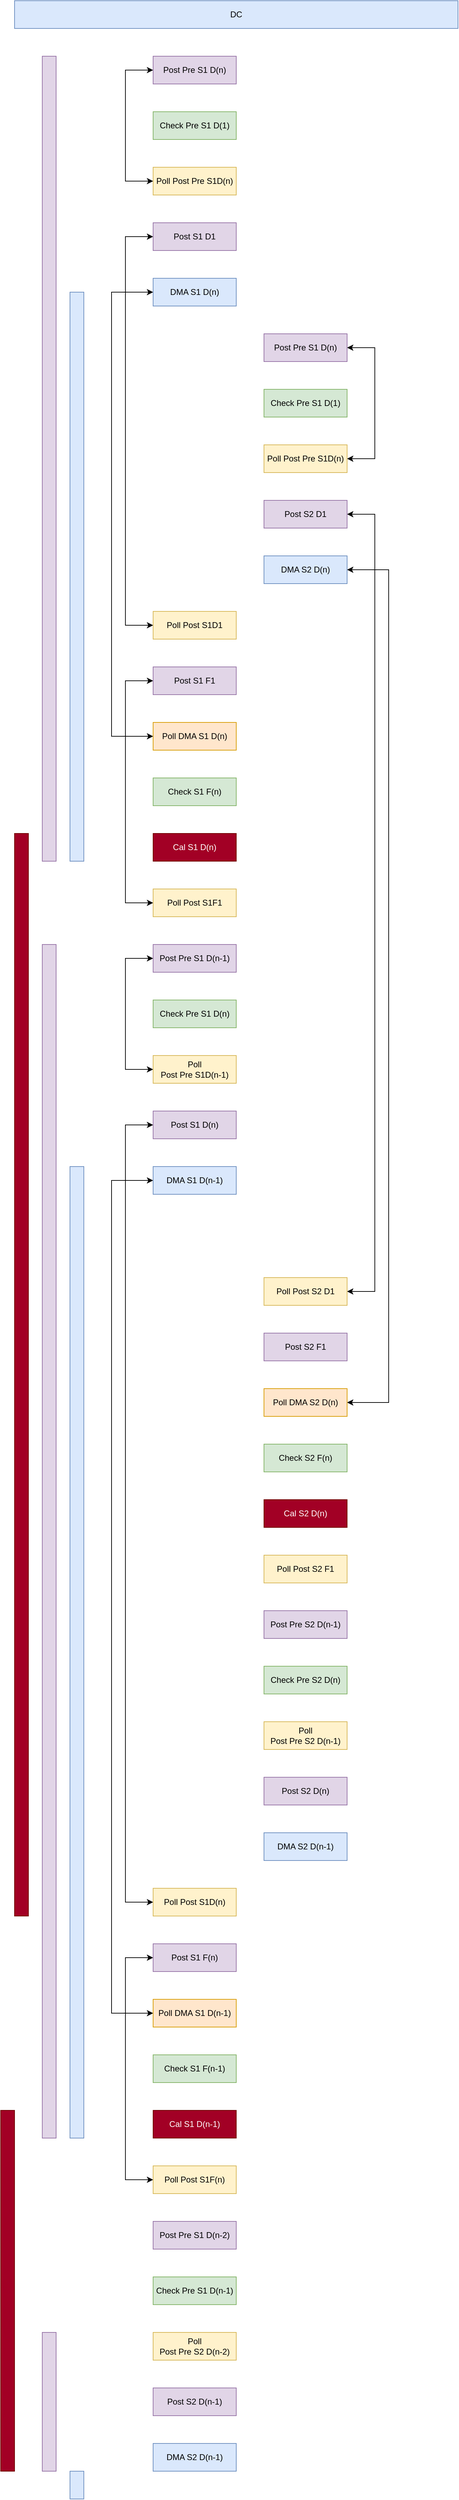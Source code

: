 <mxfile version="22.1.18" type="github">
  <diagram name="Page-1" id="3Tf1uQsE-VSfRwFhdxx6">
    <mxGraphModel dx="513" dy="3066" grid="1" gridSize="10" guides="1" tooltips="1" connect="1" arrows="1" fold="1" page="1" pageScale="1" pageWidth="850" pageHeight="1100" math="0" shadow="0">
      <root>
        <mxCell id="0" />
        <mxCell id="1" parent="0" />
        <mxCell id="5yzuzg_MkdJ3tbxDxPKs-1" value="DC" style="rounded=0;whiteSpace=wrap;html=1;fillColor=#dae8fc;strokeColor=#6c8ebf;" vertex="1" parent="1">
          <mxGeometry x="1000" y="-1520" width="640" height="40" as="geometry" />
        </mxCell>
        <mxCell id="5yzuzg_MkdJ3tbxDxPKs-2" value="Post S1 D1" style="rounded=0;whiteSpace=wrap;html=1;fillColor=#e1d5e7;strokeColor=#9673a6;" vertex="1" parent="1">
          <mxGeometry x="1200" y="-1200" width="120" height="40" as="geometry" />
        </mxCell>
        <mxCell id="5yzuzg_MkdJ3tbxDxPKs-3" value="Poll Post S1D1" style="rounded=0;whiteSpace=wrap;html=1;fillColor=#fff2cc;strokeColor=#d6b656;" vertex="1" parent="1">
          <mxGeometry x="1200" y="-640" width="120" height="40" as="geometry" />
        </mxCell>
        <mxCell id="5yzuzg_MkdJ3tbxDxPKs-6" value="Check S1 F(n)" style="rounded=0;whiteSpace=wrap;html=1;fillColor=#d5e8d4;strokeColor=#82b366;" vertex="1" parent="1">
          <mxGeometry x="1200" y="-400" width="120" height="40" as="geometry" />
        </mxCell>
        <mxCell id="5yzuzg_MkdJ3tbxDxPKs-8" value="Post S2 D1" style="rounded=0;whiteSpace=wrap;html=1;fillColor=#e1d5e7;strokeColor=#9673a6;" vertex="1" parent="1">
          <mxGeometry x="1360" y="-800" width="120" height="40" as="geometry" />
        </mxCell>
        <mxCell id="5yzuzg_MkdJ3tbxDxPKs-9" value="DMA S1 D(n)" style="rounded=0;whiteSpace=wrap;html=1;fillColor=#dae8fc;strokeColor=#6c8ebf;" vertex="1" parent="1">
          <mxGeometry x="1200" y="-1120" width="120" height="40" as="geometry" />
        </mxCell>
        <mxCell id="5yzuzg_MkdJ3tbxDxPKs-12" value="DMA S2 D(n)" style="rounded=0;whiteSpace=wrap;html=1;fillColor=#dae8fc;strokeColor=#6c8ebf;" vertex="1" parent="1">
          <mxGeometry x="1360" y="-720" width="120" height="40" as="geometry" />
        </mxCell>
        <mxCell id="5yzuzg_MkdJ3tbxDxPKs-13" value="Poll DMA S1 D(n)" style="rounded=0;whiteSpace=wrap;html=1;fillColor=#ffe6cc;strokeColor=#d79b00;" vertex="1" parent="1">
          <mxGeometry x="1200" y="-480" width="120" height="40" as="geometry" />
        </mxCell>
        <mxCell id="5yzuzg_MkdJ3tbxDxPKs-14" value="Cal S1 D(n)" style="rounded=0;whiteSpace=wrap;html=1;fillColor=#a20025;strokeColor=#6F0000;fontColor=#ffffff;" vertex="1" parent="1">
          <mxGeometry x="1200" y="-320" width="120" height="40" as="geometry" />
        </mxCell>
        <mxCell id="5yzuzg_MkdJ3tbxDxPKs-15" value="Post S1 D(n)" style="rounded=0;whiteSpace=wrap;html=1;fillColor=#e1d5e7;strokeColor=#9673a6;" vertex="1" parent="1">
          <mxGeometry x="1200" y="80" width="120" height="40" as="geometry" />
        </mxCell>
        <mxCell id="5yzuzg_MkdJ3tbxDxPKs-16" value="DMA S1 D(n-1)" style="rounded=0;whiteSpace=wrap;html=1;fillColor=#dae8fc;strokeColor=#6c8ebf;" vertex="1" parent="1">
          <mxGeometry x="1200" y="160" width="120" height="40" as="geometry" />
        </mxCell>
        <mxCell id="5yzuzg_MkdJ3tbxDxPKs-21" value="Post S1 F1" style="rounded=0;whiteSpace=wrap;html=1;fillColor=#e1d5e7;strokeColor=#9673a6;" vertex="1" parent="1">
          <mxGeometry x="1200" y="-560" width="120" height="40" as="geometry" />
        </mxCell>
        <mxCell id="5yzuzg_MkdJ3tbxDxPKs-23" value="Poll Post S1F1" style="rounded=0;whiteSpace=wrap;html=1;fillColor=#fff2cc;strokeColor=#d6b656;" vertex="1" parent="1">
          <mxGeometry x="1200" y="-240" width="120" height="40" as="geometry" />
        </mxCell>
        <mxCell id="5yzuzg_MkdJ3tbxDxPKs-29" value="Poll Post S2 D1" style="rounded=0;whiteSpace=wrap;html=1;fillColor=#fff2cc;strokeColor=#d6b656;" vertex="1" parent="1">
          <mxGeometry x="1360" y="320" width="120" height="40" as="geometry" />
        </mxCell>
        <mxCell id="5yzuzg_MkdJ3tbxDxPKs-30" value="Post S2 F1" style="rounded=0;whiteSpace=wrap;html=1;fillColor=#e1d5e7;strokeColor=#9673a6;" vertex="1" parent="1">
          <mxGeometry x="1360" y="400" width="120" height="40" as="geometry" />
        </mxCell>
        <mxCell id="5yzuzg_MkdJ3tbxDxPKs-32" value="Check S2 F(n)" style="rounded=0;whiteSpace=wrap;html=1;fillColor=#d5e8d4;strokeColor=#82b366;" vertex="1" parent="1">
          <mxGeometry x="1360" y="560" width="120" height="40" as="geometry" />
        </mxCell>
        <mxCell id="5yzuzg_MkdJ3tbxDxPKs-33" value="Poll DMA S2 D(n)" style="rounded=0;whiteSpace=wrap;html=1;fillColor=#ffe6cc;strokeColor=#d79b00;" vertex="1" parent="1">
          <mxGeometry x="1360" y="480" width="120" height="40" as="geometry" />
        </mxCell>
        <mxCell id="5yzuzg_MkdJ3tbxDxPKs-34" value="Cal S2 D(n)" style="rounded=0;whiteSpace=wrap;html=1;fillColor=#a20025;strokeColor=#6F0000;fontColor=#ffffff;" vertex="1" parent="1">
          <mxGeometry x="1360" y="640" width="120" height="40" as="geometry" />
        </mxCell>
        <mxCell id="5yzuzg_MkdJ3tbxDxPKs-36" value="Poll Post S2 F1" style="rounded=0;whiteSpace=wrap;html=1;fillColor=#fff2cc;strokeColor=#d6b656;" vertex="1" parent="1">
          <mxGeometry x="1360" y="720" width="120" height="40" as="geometry" />
        </mxCell>
        <mxCell id="5yzuzg_MkdJ3tbxDxPKs-43" value="Poll Post S1D(n)" style="rounded=0;whiteSpace=wrap;html=1;fillColor=#fff2cc;strokeColor=#d6b656;" vertex="1" parent="1">
          <mxGeometry x="1200" y="1200" width="120" height="40" as="geometry" />
        </mxCell>
        <mxCell id="5yzuzg_MkdJ3tbxDxPKs-44" value="Check S1 F(n-1)" style="rounded=0;whiteSpace=wrap;html=1;fillColor=#d5e8d4;strokeColor=#82b366;" vertex="1" parent="1">
          <mxGeometry x="1200" y="1440" width="120" height="40" as="geometry" />
        </mxCell>
        <mxCell id="5yzuzg_MkdJ3tbxDxPKs-45" value="Poll DMA S1 D(n-1)" style="rounded=0;whiteSpace=wrap;html=1;fillColor=#ffe6cc;strokeColor=#d79b00;" vertex="1" parent="1">
          <mxGeometry x="1200" y="1360" width="120" height="40" as="geometry" />
        </mxCell>
        <mxCell id="5yzuzg_MkdJ3tbxDxPKs-46" value="Cal S1 D(n-1)" style="rounded=0;whiteSpace=wrap;html=1;fillColor=#a20025;strokeColor=#6F0000;fontColor=#ffffff;" vertex="1" parent="1">
          <mxGeometry x="1200" y="1520" width="120" height="40" as="geometry" />
        </mxCell>
        <mxCell id="5yzuzg_MkdJ3tbxDxPKs-47" value="Post S1 F(n)" style="rounded=0;whiteSpace=wrap;html=1;fillColor=#e1d5e7;strokeColor=#9673a6;" vertex="1" parent="1">
          <mxGeometry x="1200" y="1280" width="120" height="40" as="geometry" />
        </mxCell>
        <mxCell id="5yzuzg_MkdJ3tbxDxPKs-48" value="Poll Post S1F(n)" style="rounded=0;whiteSpace=wrap;html=1;fillColor=#fff2cc;strokeColor=#d6b656;" vertex="1" parent="1">
          <mxGeometry x="1200" y="1600" width="120" height="40" as="geometry" />
        </mxCell>
        <mxCell id="5yzuzg_MkdJ3tbxDxPKs-49" value="" style="endArrow=classic;startArrow=classic;html=1;rounded=0;entryX=0;entryY=0.5;entryDx=0;entryDy=0;exitX=0;exitY=0.5;exitDx=0;exitDy=0;" edge="1" parent="1" source="5yzuzg_MkdJ3tbxDxPKs-3" target="5yzuzg_MkdJ3tbxDxPKs-2">
          <mxGeometry width="50" height="50" relative="1" as="geometry">
            <mxPoint x="1160" y="-680" as="sourcePoint" />
            <mxPoint x="1210" y="-730" as="targetPoint" />
            <Array as="points">
              <mxPoint x="1160" y="-620" />
              <mxPoint x="1160" y="-1180" />
            </Array>
          </mxGeometry>
        </mxCell>
        <mxCell id="5yzuzg_MkdJ3tbxDxPKs-50" value="" style="endArrow=classic;startArrow=classic;html=1;rounded=0;entryX=0;entryY=0.5;entryDx=0;entryDy=0;exitX=0;exitY=0.5;exitDx=0;exitDy=0;" edge="1" parent="1" source="5yzuzg_MkdJ3tbxDxPKs-13" target="5yzuzg_MkdJ3tbxDxPKs-9">
          <mxGeometry width="50" height="50" relative="1" as="geometry">
            <mxPoint x="1200" y="-540" as="sourcePoint" />
            <mxPoint x="1200" y="-860" as="targetPoint" />
            <Array as="points">
              <mxPoint x="1140" y="-460" />
              <mxPoint x="1140" y="-1100" />
            </Array>
          </mxGeometry>
        </mxCell>
        <mxCell id="5yzuzg_MkdJ3tbxDxPKs-51" value="" style="endArrow=classic;startArrow=classic;html=1;rounded=0;entryX=0;entryY=0.5;entryDx=0;entryDy=0;exitX=0;exitY=0.5;exitDx=0;exitDy=0;" edge="1" parent="1">
          <mxGeometry width="50" height="50" relative="1" as="geometry">
            <mxPoint x="1200" y="-220" as="sourcePoint" />
            <mxPoint x="1200" y="-540" as="targetPoint" />
            <Array as="points">
              <mxPoint x="1160" y="-220" />
              <mxPoint x="1160" y="-540" />
            </Array>
          </mxGeometry>
        </mxCell>
        <mxCell id="5yzuzg_MkdJ3tbxDxPKs-52" value="" style="endArrow=classic;startArrow=classic;html=1;rounded=0;entryX=1;entryY=0.5;entryDx=0;entryDy=0;exitX=1;exitY=0.5;exitDx=0;exitDy=0;" edge="1" parent="1" source="5yzuzg_MkdJ3tbxDxPKs-29" target="5yzuzg_MkdJ3tbxDxPKs-8">
          <mxGeometry width="50" height="50" relative="1" as="geometry">
            <mxPoint x="1660" y="-420" as="sourcePoint" />
            <mxPoint x="1660" y="-740" as="targetPoint" />
            <Array as="points">
              <mxPoint x="1520" y="340" />
              <mxPoint x="1520" y="-780" />
            </Array>
          </mxGeometry>
        </mxCell>
        <mxCell id="5yzuzg_MkdJ3tbxDxPKs-53" value="" style="endArrow=classic;startArrow=classic;html=1;rounded=0;entryX=1;entryY=0.5;entryDx=0;entryDy=0;exitX=1;exitY=0.5;exitDx=0;exitDy=0;" edge="1" parent="1" source="5yzuzg_MkdJ3tbxDxPKs-33">
          <mxGeometry width="50" height="50" relative="1" as="geometry">
            <mxPoint x="1480" y="-60" as="sourcePoint" />
            <mxPoint x="1480" y="-700" as="targetPoint" />
            <Array as="points">
              <mxPoint x="1540" y="500" />
              <mxPoint x="1540" y="-700" />
            </Array>
          </mxGeometry>
        </mxCell>
        <mxCell id="5yzuzg_MkdJ3tbxDxPKs-54" value="" style="rounded=0;whiteSpace=wrap;html=1;fillColor=#e1d5e7;strokeColor=#9673a6;" vertex="1" parent="1">
          <mxGeometry x="1040" y="-1440" width="20" height="1160" as="geometry" />
        </mxCell>
        <mxCell id="5yzuzg_MkdJ3tbxDxPKs-55" value="" style="rounded=0;whiteSpace=wrap;html=1;fillColor=#dae8fc;strokeColor=#6c8ebf;" vertex="1" parent="1">
          <mxGeometry x="1080" y="-1100" width="20" height="820" as="geometry" />
        </mxCell>
        <mxCell id="5yzuzg_MkdJ3tbxDxPKs-57" value="" style="endArrow=classic;startArrow=classic;html=1;rounded=0;exitX=0;exitY=0.5;exitDx=0;exitDy=0;entryX=0;entryY=0.5;entryDx=0;entryDy=0;" edge="1" parent="1" source="5yzuzg_MkdJ3tbxDxPKs-15" target="5yzuzg_MkdJ3tbxDxPKs-43">
          <mxGeometry width="50" height="50" relative="1" as="geometry">
            <mxPoint x="1220" y="180" as="sourcePoint" />
            <mxPoint x="1220" y="580" as="targetPoint" />
            <Array as="points">
              <mxPoint x="1160" y="100" />
              <mxPoint x="1160" y="1220" />
            </Array>
          </mxGeometry>
        </mxCell>
        <mxCell id="5yzuzg_MkdJ3tbxDxPKs-58" value="Post Pre S1 D(n)" style="rounded=0;whiteSpace=wrap;html=1;fillColor=#e1d5e7;strokeColor=#9673a6;" vertex="1" parent="1">
          <mxGeometry x="1200" y="-1440" width="120" height="40" as="geometry" />
        </mxCell>
        <mxCell id="5yzuzg_MkdJ3tbxDxPKs-59" value="Check Pre S1 D(1)" style="rounded=0;whiteSpace=wrap;html=1;fillColor=#d5e8d4;strokeColor=#82b366;" vertex="1" parent="1">
          <mxGeometry x="1200" y="-1360" width="120" height="40" as="geometry" />
        </mxCell>
        <mxCell id="5yzuzg_MkdJ3tbxDxPKs-60" value="Poll Post Pre S1D(n)" style="rounded=0;whiteSpace=wrap;html=1;fillColor=#fff2cc;strokeColor=#d6b656;" vertex="1" parent="1">
          <mxGeometry x="1200" y="-1280" width="120" height="40" as="geometry" />
        </mxCell>
        <mxCell id="5yzuzg_MkdJ3tbxDxPKs-61" value="" style="endArrow=classic;startArrow=classic;html=1;rounded=0;entryX=0;entryY=0.5;entryDx=0;entryDy=0;exitX=0;exitY=0.5;exitDx=0;exitDy=0;" edge="1" parent="1" source="5yzuzg_MkdJ3tbxDxPKs-60" target="5yzuzg_MkdJ3tbxDxPKs-58">
          <mxGeometry width="50" height="50" relative="1" as="geometry">
            <mxPoint x="1190" y="-1140" as="sourcePoint" />
            <mxPoint x="1190" y="-1460" as="targetPoint" />
            <Array as="points">
              <mxPoint x="1160" y="-1260" />
              <mxPoint x="1160" y="-1420" />
            </Array>
          </mxGeometry>
        </mxCell>
        <mxCell id="5yzuzg_MkdJ3tbxDxPKs-62" value="Post Pre S1 D(n-1)" style="rounded=0;whiteSpace=wrap;html=1;fillColor=#e1d5e7;strokeColor=#9673a6;" vertex="1" parent="1">
          <mxGeometry x="1200" y="-160" width="120" height="40" as="geometry" />
        </mxCell>
        <mxCell id="5yzuzg_MkdJ3tbxDxPKs-63" value="Check Pre S1 D(n)" style="rounded=0;whiteSpace=wrap;html=1;fillColor=#d5e8d4;strokeColor=#82b366;" vertex="1" parent="1">
          <mxGeometry x="1200" y="-80" width="120" height="40" as="geometry" />
        </mxCell>
        <mxCell id="5yzuzg_MkdJ3tbxDxPKs-64" value="Poll &lt;br&gt;Post Pre S1D(n-1)" style="rounded=0;whiteSpace=wrap;html=1;fillColor=#fff2cc;strokeColor=#d6b656;" vertex="1" parent="1">
          <mxGeometry x="1200" width="120" height="40" as="geometry" />
        </mxCell>
        <mxCell id="5yzuzg_MkdJ3tbxDxPKs-65" value="" style="endArrow=classic;startArrow=classic;html=1;rounded=0;entryX=0;entryY=0.5;entryDx=0;entryDy=0;exitX=0;exitY=0.5;exitDx=0;exitDy=0;" edge="1" parent="1" source="5yzuzg_MkdJ3tbxDxPKs-64" target="5yzuzg_MkdJ3tbxDxPKs-62">
          <mxGeometry width="50" height="50" relative="1" as="geometry">
            <mxPoint x="1190" y="140" as="sourcePoint" />
            <mxPoint x="1190" y="-180" as="targetPoint" />
            <Array as="points">
              <mxPoint x="1160" y="20" />
              <mxPoint x="1160" y="-140" />
            </Array>
          </mxGeometry>
        </mxCell>
        <mxCell id="5yzuzg_MkdJ3tbxDxPKs-66" value="Post Pre S1 D(n)" style="rounded=0;whiteSpace=wrap;html=1;fillColor=#e1d5e7;strokeColor=#9673a6;" vertex="1" parent="1">
          <mxGeometry x="1360" y="-1040" width="120" height="40" as="geometry" />
        </mxCell>
        <mxCell id="5yzuzg_MkdJ3tbxDxPKs-67" value="Check Pre S1 D(1)" style="rounded=0;whiteSpace=wrap;html=1;fillColor=#d5e8d4;strokeColor=#82b366;" vertex="1" parent="1">
          <mxGeometry x="1360" y="-960" width="120" height="40" as="geometry" />
        </mxCell>
        <mxCell id="5yzuzg_MkdJ3tbxDxPKs-68" value="Poll Post Pre S1D(n)" style="rounded=0;whiteSpace=wrap;html=1;fillColor=#fff2cc;strokeColor=#d6b656;" vertex="1" parent="1">
          <mxGeometry x="1360" y="-880" width="120" height="40" as="geometry" />
        </mxCell>
        <mxCell id="5yzuzg_MkdJ3tbxDxPKs-70" value="" style="endArrow=classic;startArrow=classic;html=1;rounded=0;entryX=1;entryY=0.5;entryDx=0;entryDy=0;exitX=1;exitY=0.5;exitDx=0;exitDy=0;" edge="1" parent="1" source="5yzuzg_MkdJ3tbxDxPKs-68" target="5yzuzg_MkdJ3tbxDxPKs-66">
          <mxGeometry width="50" height="50" relative="1" as="geometry">
            <mxPoint x="1150" y="-890" as="sourcePoint" />
            <mxPoint x="1200" y="-940" as="targetPoint" />
            <Array as="points">
              <mxPoint x="1520" y="-860" />
              <mxPoint x="1520" y="-1020" />
            </Array>
          </mxGeometry>
        </mxCell>
        <mxCell id="5yzuzg_MkdJ3tbxDxPKs-72" value="Post S2 D(n)" style="rounded=0;whiteSpace=wrap;html=1;fillColor=#e1d5e7;strokeColor=#9673a6;" vertex="1" parent="1">
          <mxGeometry x="1360" y="1040" width="120" height="40" as="geometry" />
        </mxCell>
        <mxCell id="5yzuzg_MkdJ3tbxDxPKs-73" value="DMA S2 D(n-1)" style="rounded=0;whiteSpace=wrap;html=1;fillColor=#dae8fc;strokeColor=#6c8ebf;" vertex="1" parent="1">
          <mxGeometry x="1360" y="1120" width="120" height="40" as="geometry" />
        </mxCell>
        <mxCell id="5yzuzg_MkdJ3tbxDxPKs-74" value="Post Pre S2 D(n-1)" style="rounded=0;whiteSpace=wrap;html=1;fillColor=#e1d5e7;strokeColor=#9673a6;" vertex="1" parent="1">
          <mxGeometry x="1360" y="800" width="120" height="40" as="geometry" />
        </mxCell>
        <mxCell id="5yzuzg_MkdJ3tbxDxPKs-75" value="Check Pre S2 D(n)" style="rounded=0;whiteSpace=wrap;html=1;fillColor=#d5e8d4;strokeColor=#82b366;" vertex="1" parent="1">
          <mxGeometry x="1360" y="880" width="120" height="40" as="geometry" />
        </mxCell>
        <mxCell id="5yzuzg_MkdJ3tbxDxPKs-76" value="Poll &lt;br&gt;Post Pre S2 D(n-1)" style="rounded=0;whiteSpace=wrap;html=1;fillColor=#fff2cc;strokeColor=#d6b656;" vertex="1" parent="1">
          <mxGeometry x="1360" y="960" width="120" height="40" as="geometry" />
        </mxCell>
        <mxCell id="5yzuzg_MkdJ3tbxDxPKs-78" value="" style="endArrow=classic;startArrow=classic;html=1;rounded=0;exitX=0;exitY=0.5;exitDx=0;exitDy=0;entryX=0;entryY=0.5;entryDx=0;entryDy=0;" edge="1" parent="1" target="5yzuzg_MkdJ3tbxDxPKs-45">
          <mxGeometry width="50" height="50" relative="1" as="geometry">
            <mxPoint x="1200" y="180" as="sourcePoint" />
            <mxPoint x="1200" y="1300" as="targetPoint" />
            <Array as="points">
              <mxPoint x="1140" y="180" />
              <mxPoint x="1140" y="1380" />
            </Array>
          </mxGeometry>
        </mxCell>
        <mxCell id="5yzuzg_MkdJ3tbxDxPKs-79" value="" style="endArrow=classic;startArrow=classic;html=1;rounded=0;entryX=0;entryY=0.5;entryDx=0;entryDy=0;exitX=0;exitY=0.5;exitDx=0;exitDy=0;" edge="1" parent="1" source="5yzuzg_MkdJ3tbxDxPKs-48" target="5yzuzg_MkdJ3tbxDxPKs-47">
          <mxGeometry width="50" height="50" relative="1" as="geometry">
            <mxPoint x="1190" y="1550" as="sourcePoint" />
            <mxPoint x="1460" y="1270" as="targetPoint" />
            <Array as="points">
              <mxPoint x="1160" y="1620" />
              <mxPoint x="1160" y="1300" />
            </Array>
          </mxGeometry>
        </mxCell>
        <mxCell id="5yzuzg_MkdJ3tbxDxPKs-81" value="Post S2 D(n-1)" style="rounded=0;whiteSpace=wrap;html=1;fillColor=#e1d5e7;strokeColor=#9673a6;" vertex="1" parent="1">
          <mxGeometry x="1200" y="1920" width="120" height="40" as="geometry" />
        </mxCell>
        <mxCell id="5yzuzg_MkdJ3tbxDxPKs-82" value="DMA S2 D(n-1)" style="rounded=0;whiteSpace=wrap;html=1;fillColor=#dae8fc;strokeColor=#6c8ebf;" vertex="1" parent="1">
          <mxGeometry x="1200" y="2000" width="120" height="40" as="geometry" />
        </mxCell>
        <mxCell id="5yzuzg_MkdJ3tbxDxPKs-83" value="Post Pre S1 D(n-2)" style="rounded=0;whiteSpace=wrap;html=1;fillColor=#e1d5e7;strokeColor=#9673a6;" vertex="1" parent="1">
          <mxGeometry x="1200" y="1680" width="120" height="40" as="geometry" />
        </mxCell>
        <mxCell id="5yzuzg_MkdJ3tbxDxPKs-84" value="Check Pre S1 D(n-1)" style="rounded=0;whiteSpace=wrap;html=1;fillColor=#d5e8d4;strokeColor=#82b366;" vertex="1" parent="1">
          <mxGeometry x="1200" y="1760" width="120" height="40" as="geometry" />
        </mxCell>
        <mxCell id="5yzuzg_MkdJ3tbxDxPKs-85" value="Poll &lt;br&gt;Post Pre S2 D(n-2)" style="rounded=0;whiteSpace=wrap;html=1;fillColor=#fff2cc;strokeColor=#d6b656;" vertex="1" parent="1">
          <mxGeometry x="1200" y="1840" width="120" height="40" as="geometry" />
        </mxCell>
        <mxCell id="5yzuzg_MkdJ3tbxDxPKs-86" value="" style="rounded=0;whiteSpace=wrap;html=1;fillColor=#a20025;strokeColor=#6F0000;fontColor=#ffffff;" vertex="1" parent="1">
          <mxGeometry x="1000" y="-320" width="20" height="1560" as="geometry" />
        </mxCell>
        <mxCell id="5yzuzg_MkdJ3tbxDxPKs-87" value="" style="rounded=0;whiteSpace=wrap;html=1;fillColor=#dae8fc;strokeColor=#6c8ebf;" vertex="1" parent="1">
          <mxGeometry x="1080" y="160" width="20" height="1400" as="geometry" />
        </mxCell>
        <mxCell id="5yzuzg_MkdJ3tbxDxPKs-88" value="" style="rounded=0;whiteSpace=wrap;html=1;fillColor=#e1d5e7;strokeColor=#9673a6;" vertex="1" parent="1">
          <mxGeometry x="1040" y="-160" width="20" height="1720" as="geometry" />
        </mxCell>
        <mxCell id="5yzuzg_MkdJ3tbxDxPKs-89" value="" style="rounded=0;whiteSpace=wrap;html=1;fillColor=#a20025;strokeColor=#6F0000;fontColor=#ffffff;" vertex="1" parent="1">
          <mxGeometry x="980" y="1520" width="20" height="520" as="geometry" />
        </mxCell>
        <mxCell id="5yzuzg_MkdJ3tbxDxPKs-90" value="" style="rounded=0;whiteSpace=wrap;html=1;fillColor=#e1d5e7;strokeColor=#9673a6;" vertex="1" parent="1">
          <mxGeometry x="1040" y="1840" width="20" height="200" as="geometry" />
        </mxCell>
        <mxCell id="5yzuzg_MkdJ3tbxDxPKs-91" value="" style="rounded=0;whiteSpace=wrap;html=1;fillColor=#dae8fc;strokeColor=#6c8ebf;" vertex="1" parent="1">
          <mxGeometry x="1080" y="2040" width="20" height="40" as="geometry" />
        </mxCell>
      </root>
    </mxGraphModel>
  </diagram>
</mxfile>
